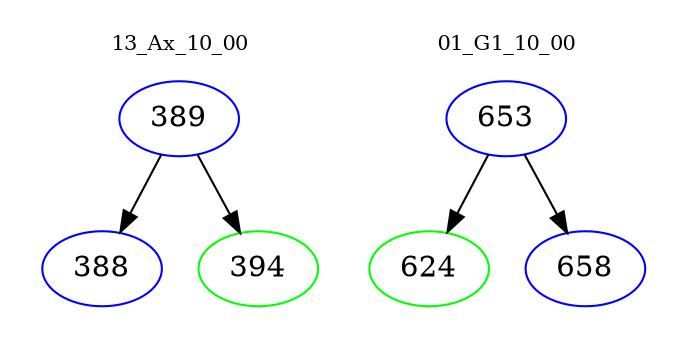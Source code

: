 digraph{
subgraph cluster_0 {
color = white
label = "13_Ax_10_00";
fontsize=10;
T0_389 [label="389", color="blue"]
T0_389 -> T0_388 [color="black"]
T0_388 [label="388", color="blue"]
T0_389 -> T0_394 [color="black"]
T0_394 [label="394", color="green"]
}
subgraph cluster_1 {
color = white
label = "01_G1_10_00";
fontsize=10;
T1_653 [label="653", color="blue"]
T1_653 -> T1_624 [color="black"]
T1_624 [label="624", color="green"]
T1_653 -> T1_658 [color="black"]
T1_658 [label="658", color="blue"]
}
}
